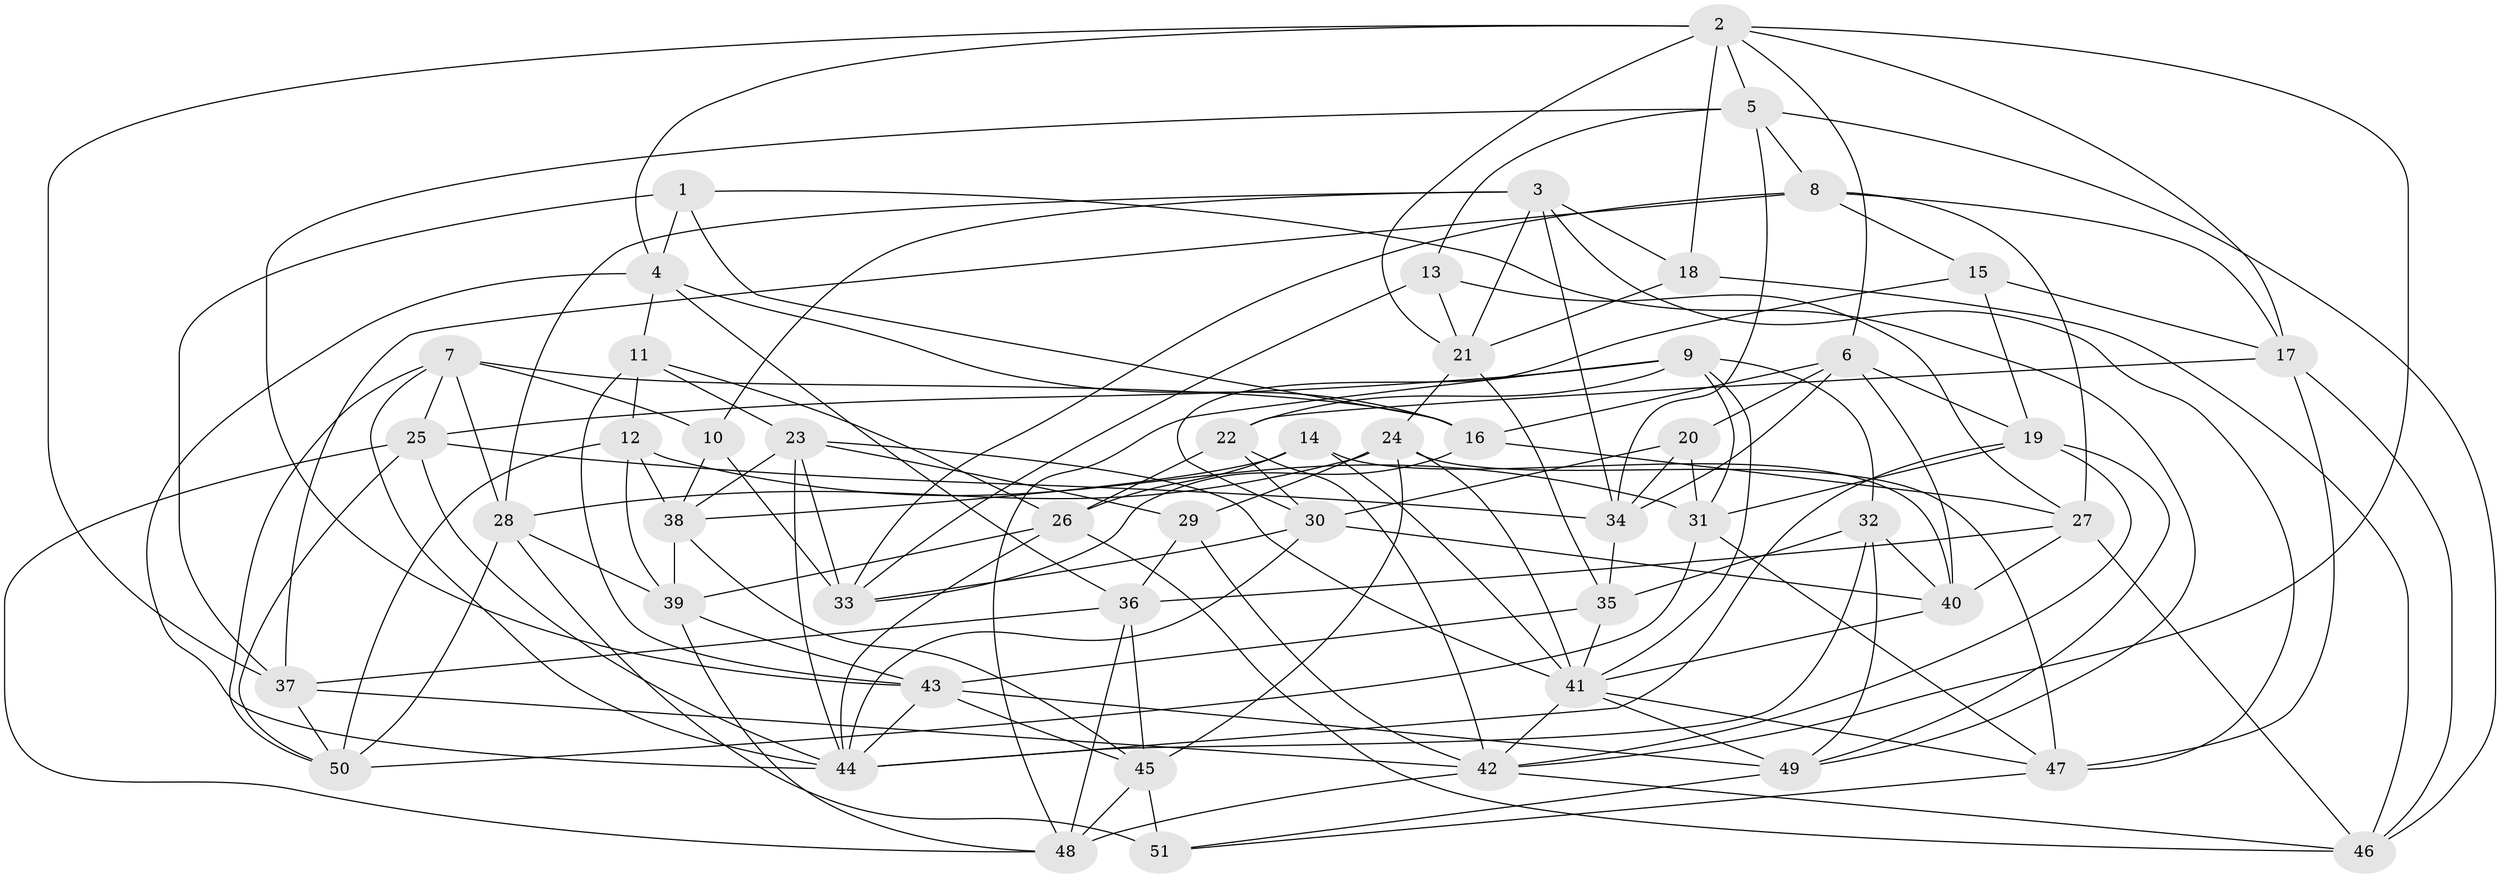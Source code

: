 // original degree distribution, {4: 1.0}
// Generated by graph-tools (version 1.1) at 2025/27/03/09/25 03:27:02]
// undirected, 51 vertices, 147 edges
graph export_dot {
graph [start="1"]
  node [color=gray90,style=filled];
  1;
  2;
  3;
  4;
  5;
  6;
  7;
  8;
  9;
  10;
  11;
  12;
  13;
  14;
  15;
  16;
  17;
  18;
  19;
  20;
  21;
  22;
  23;
  24;
  25;
  26;
  27;
  28;
  29;
  30;
  31;
  32;
  33;
  34;
  35;
  36;
  37;
  38;
  39;
  40;
  41;
  42;
  43;
  44;
  45;
  46;
  47;
  48;
  49;
  50;
  51;
  1 -- 4 [weight=1.0];
  1 -- 16 [weight=1.0];
  1 -- 37 [weight=1.0];
  1 -- 49 [weight=1.0];
  2 -- 4 [weight=1.0];
  2 -- 5 [weight=1.0];
  2 -- 6 [weight=1.0];
  2 -- 17 [weight=1.0];
  2 -- 18 [weight=1.0];
  2 -- 21 [weight=1.0];
  2 -- 37 [weight=1.0];
  2 -- 42 [weight=1.0];
  3 -- 10 [weight=1.0];
  3 -- 18 [weight=1.0];
  3 -- 21 [weight=1.0];
  3 -- 28 [weight=1.0];
  3 -- 34 [weight=1.0];
  3 -- 47 [weight=1.0];
  4 -- 11 [weight=1.0];
  4 -- 16 [weight=1.0];
  4 -- 36 [weight=1.0];
  4 -- 44 [weight=1.0];
  5 -- 8 [weight=1.0];
  5 -- 13 [weight=1.0];
  5 -- 34 [weight=1.0];
  5 -- 43 [weight=1.0];
  5 -- 46 [weight=1.0];
  6 -- 16 [weight=1.0];
  6 -- 19 [weight=1.0];
  6 -- 20 [weight=1.0];
  6 -- 34 [weight=1.0];
  6 -- 40 [weight=1.0];
  7 -- 10 [weight=1.0];
  7 -- 16 [weight=1.0];
  7 -- 25 [weight=1.0];
  7 -- 28 [weight=1.0];
  7 -- 44 [weight=1.0];
  7 -- 50 [weight=1.0];
  8 -- 15 [weight=1.0];
  8 -- 17 [weight=1.0];
  8 -- 27 [weight=1.0];
  8 -- 33 [weight=1.0];
  8 -- 37 [weight=1.0];
  9 -- 22 [weight=1.0];
  9 -- 25 [weight=1.0];
  9 -- 31 [weight=1.0];
  9 -- 32 [weight=1.0];
  9 -- 41 [weight=1.0];
  9 -- 48 [weight=1.0];
  10 -- 33 [weight=1.0];
  10 -- 38 [weight=1.0];
  11 -- 12 [weight=2.0];
  11 -- 23 [weight=1.0];
  11 -- 26 [weight=1.0];
  11 -- 43 [weight=1.0];
  12 -- 31 [weight=1.0];
  12 -- 38 [weight=1.0];
  12 -- 39 [weight=1.0];
  12 -- 50 [weight=1.0];
  13 -- 21 [weight=1.0];
  13 -- 27 [weight=1.0];
  13 -- 33 [weight=1.0];
  14 -- 26 [weight=1.0];
  14 -- 38 [weight=1.0];
  14 -- 40 [weight=1.0];
  14 -- 41 [weight=1.0];
  15 -- 17 [weight=1.0];
  15 -- 19 [weight=1.0];
  15 -- 30 [weight=1.0];
  16 -- 27 [weight=1.0];
  16 -- 33 [weight=1.0];
  17 -- 22 [weight=1.0];
  17 -- 46 [weight=1.0];
  17 -- 47 [weight=1.0];
  18 -- 21 [weight=1.0];
  18 -- 46 [weight=1.0];
  19 -- 31 [weight=1.0];
  19 -- 42 [weight=1.0];
  19 -- 44 [weight=1.0];
  19 -- 49 [weight=1.0];
  20 -- 30 [weight=1.0];
  20 -- 31 [weight=1.0];
  20 -- 34 [weight=1.0];
  21 -- 24 [weight=1.0];
  21 -- 35 [weight=1.0];
  22 -- 26 [weight=1.0];
  22 -- 30 [weight=1.0];
  22 -- 42 [weight=2.0];
  23 -- 29 [weight=1.0];
  23 -- 33 [weight=1.0];
  23 -- 38 [weight=1.0];
  23 -- 41 [weight=1.0];
  23 -- 44 [weight=1.0];
  24 -- 28 [weight=1.0];
  24 -- 29 [weight=1.0];
  24 -- 41 [weight=1.0];
  24 -- 45 [weight=1.0];
  24 -- 47 [weight=1.0];
  25 -- 34 [weight=1.0];
  25 -- 44 [weight=1.0];
  25 -- 48 [weight=1.0];
  25 -- 50 [weight=1.0];
  26 -- 39 [weight=1.0];
  26 -- 44 [weight=1.0];
  26 -- 46 [weight=1.0];
  27 -- 36 [weight=1.0];
  27 -- 40 [weight=1.0];
  27 -- 46 [weight=1.0];
  28 -- 39 [weight=1.0];
  28 -- 50 [weight=1.0];
  28 -- 51 [weight=1.0];
  29 -- 36 [weight=1.0];
  29 -- 42 [weight=1.0];
  30 -- 33 [weight=1.0];
  30 -- 40 [weight=1.0];
  30 -- 44 [weight=1.0];
  31 -- 47 [weight=1.0];
  31 -- 50 [weight=1.0];
  32 -- 35 [weight=1.0];
  32 -- 40 [weight=1.0];
  32 -- 44 [weight=2.0];
  32 -- 49 [weight=1.0];
  34 -- 35 [weight=1.0];
  35 -- 41 [weight=1.0];
  35 -- 43 [weight=2.0];
  36 -- 37 [weight=1.0];
  36 -- 45 [weight=1.0];
  36 -- 48 [weight=1.0];
  37 -- 42 [weight=1.0];
  37 -- 50 [weight=1.0];
  38 -- 39 [weight=1.0];
  38 -- 45 [weight=1.0];
  39 -- 43 [weight=1.0];
  39 -- 48 [weight=1.0];
  40 -- 41 [weight=1.0];
  41 -- 42 [weight=2.0];
  41 -- 47 [weight=1.0];
  41 -- 49 [weight=1.0];
  42 -- 46 [weight=1.0];
  42 -- 48 [weight=1.0];
  43 -- 44 [weight=1.0];
  43 -- 45 [weight=1.0];
  43 -- 49 [weight=1.0];
  45 -- 48 [weight=1.0];
  45 -- 51 [weight=1.0];
  47 -- 51 [weight=1.0];
  49 -- 51 [weight=1.0];
}
